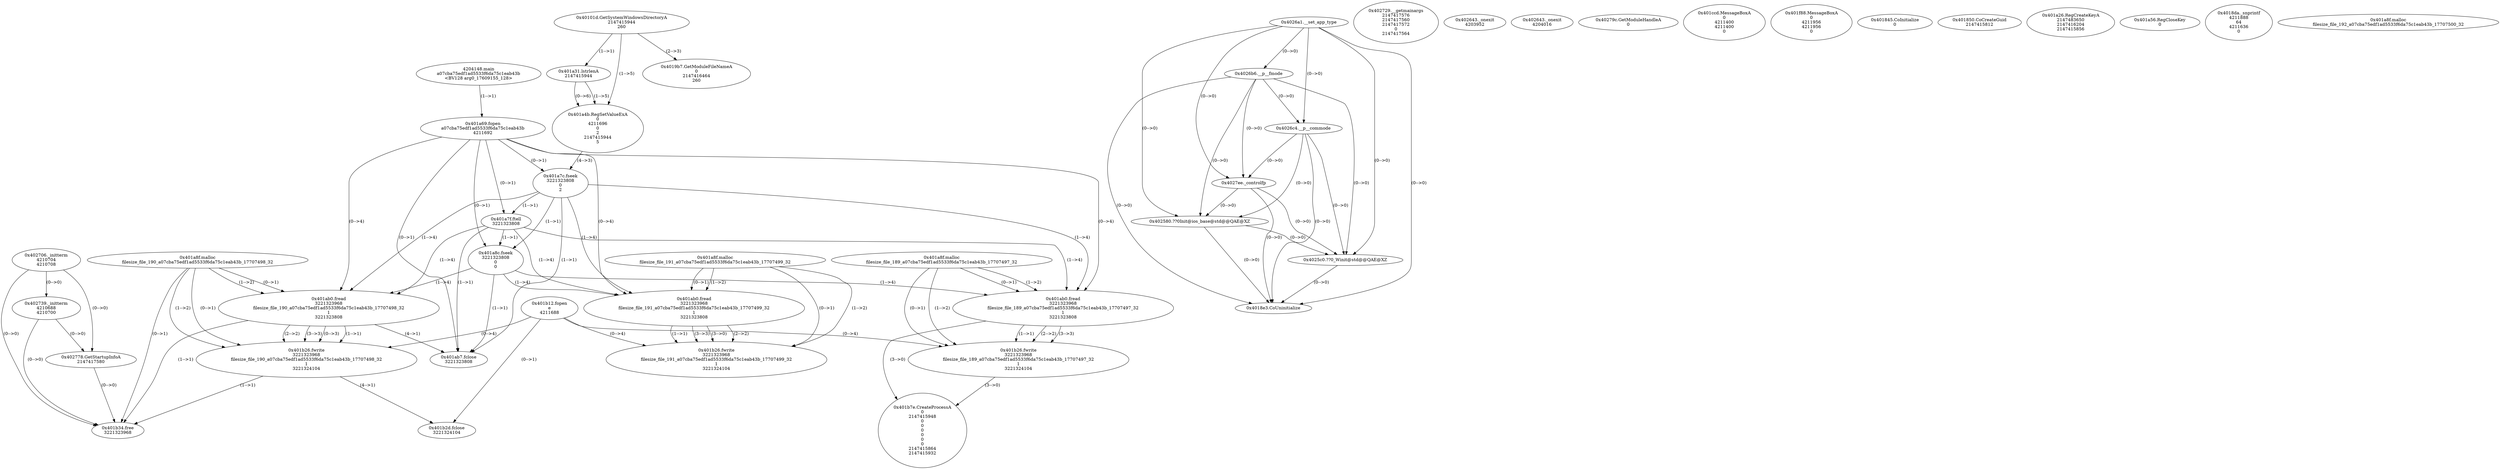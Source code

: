 // Global SCDG with merge call
digraph {
	0 [label="4204148.main
a07cba75edf1ad5533f6da75c1eab43b
<BV128 arg0_17609155_128>"]
	1 [label="0x4026a1.__set_app_type
"]
	2 [label="0x4026b6.__p__fmode
"]
	1 -> 2 [label="(0-->0)"]
	3 [label="0x4026c4.__p__commode
"]
	1 -> 3 [label="(0-->0)"]
	2 -> 3 [label="(0-->0)"]
	4 [label="0x4027ee._controlfp
"]
	1 -> 4 [label="(0-->0)"]
	2 -> 4 [label="(0-->0)"]
	3 -> 4 [label="(0-->0)"]
	5 [label="0x402706._initterm
4210704
4210708"]
	6 [label="0x402729.__getmainargs
2147417576
2147417560
2147417572
0
2147417564"]
	7 [label="0x402739._initterm
4210688
4210700"]
	5 -> 7 [label="(0-->0)"]
	8 [label="0x402580.??0Init@ios_base@std@@QAE@XZ
"]
	1 -> 8 [label="(0-->0)"]
	2 -> 8 [label="(0-->0)"]
	3 -> 8 [label="(0-->0)"]
	4 -> 8 [label="(0-->0)"]
	9 [label="0x402643._onexit
4203952"]
	10 [label="0x4025c0.??0_Winit@std@@QAE@XZ
"]
	1 -> 10 [label="(0-->0)"]
	2 -> 10 [label="(0-->0)"]
	3 -> 10 [label="(0-->0)"]
	4 -> 10 [label="(0-->0)"]
	8 -> 10 [label="(0-->0)"]
	11 [label="0x402643._onexit
4204016"]
	12 [label="0x402778.GetStartupInfoA
2147417580"]
	5 -> 12 [label="(0-->0)"]
	7 -> 12 [label="(0-->0)"]
	13 [label="0x40279c.GetModuleHandleA
0"]
	14 [label="0x401ccd.MessageBoxA
0
4211400
4211400
0"]
	15 [label="0x401f88.MessageBoxA
0
4211956
4211956
0"]
	16 [label="0x401845.CoInitialize
0"]
	17 [label="0x401850.CoCreateGuid
2147415812"]
	18 [label="0x4018e3.CoUninitialize
"]
	1 -> 18 [label="(0-->0)"]
	2 -> 18 [label="(0-->0)"]
	3 -> 18 [label="(0-->0)"]
	4 -> 18 [label="(0-->0)"]
	8 -> 18 [label="(0-->0)"]
	10 -> 18 [label="(0-->0)"]
	19 [label="0x40101d.GetSystemWindowsDirectoryA
2147415944
260"]
	20 [label="0x4019b7.GetModuleFileNameA
0
2147416464
260"]
	19 -> 20 [label="(2-->3)"]
	21 [label="0x401a26.RegCreateKeyA
2147483650
2147416204
2147415856"]
	22 [label="0x401a31.lstrlenA
2147415944"]
	19 -> 22 [label="(1-->1)"]
	23 [label="0x401a4b.RegSetValueExA
0
4211696
0
2
2147415944
5"]
	19 -> 23 [label="(1-->5)"]
	22 -> 23 [label="(1-->5)"]
	22 -> 23 [label="(0-->6)"]
	24 [label="0x401a56.RegCloseKey
0"]
	25 [label="0x401a69.fopen
a07cba75edf1ad5533f6da75c1eab43b
4211692"]
	0 -> 25 [label="(1-->1)"]
	26 [label="0x401a7c.fseek
3221323808
0
2"]
	25 -> 26 [label="(0-->1)"]
	23 -> 26 [label="(4-->3)"]
	27 [label="0x401a7f.ftell
3221323808"]
	25 -> 27 [label="(0-->1)"]
	26 -> 27 [label="(1-->1)"]
	28 [label="0x401a8c.fseek
3221323808
0
0"]
	25 -> 28 [label="(0-->1)"]
	26 -> 28 [label="(1-->1)"]
	27 -> 28 [label="(1-->1)"]
	29 [label="0x401a8f.malloc
filesize_file_190_a07cba75edf1ad5533f6da75c1eab43b_17707498_32"]
	30 [label="0x401ab0.fread
3221323968
filesize_file_190_a07cba75edf1ad5533f6da75c1eab43b_17707498_32
1
3221323808"]
	29 -> 30 [label="(0-->1)"]
	29 -> 30 [label="(1-->2)"]
	25 -> 30 [label="(0-->4)"]
	26 -> 30 [label="(1-->4)"]
	27 -> 30 [label="(1-->4)"]
	28 -> 30 [label="(1-->4)"]
	31 [label="0x401ab7.fclose
3221323808"]
	25 -> 31 [label="(0-->1)"]
	26 -> 31 [label="(1-->1)"]
	27 -> 31 [label="(1-->1)"]
	28 -> 31 [label="(1-->1)"]
	30 -> 31 [label="(4-->1)"]
	32 [label="0x401b12.fopen
e
4211688"]
	33 [label="0x401b26.fwrite
3221323968
filesize_file_190_a07cba75edf1ad5533f6da75c1eab43b_17707498_32
1
3221324104"]
	29 -> 33 [label="(0-->1)"]
	30 -> 33 [label="(1-->1)"]
	29 -> 33 [label="(1-->2)"]
	30 -> 33 [label="(2-->2)"]
	30 -> 33 [label="(3-->3)"]
	30 -> 33 [label="(0-->3)"]
	32 -> 33 [label="(0-->4)"]
	34 [label="0x401b2d.fclose
3221324104"]
	32 -> 34 [label="(0-->1)"]
	33 -> 34 [label="(4-->1)"]
	35 [label="0x401b34.free
3221323968"]
	29 -> 35 [label="(0-->1)"]
	30 -> 35 [label="(1-->1)"]
	33 -> 35 [label="(1-->1)"]
	5 -> 35 [label="(0-->0)"]
	7 -> 35 [label="(0-->0)"]
	12 -> 35 [label="(0-->0)"]
	36 [label="0x401a8f.malloc
filesize_file_189_a07cba75edf1ad5533f6da75c1eab43b_17707497_32"]
	37 [label="0x4018da._snprintf
4211888
64
4211636
0"]
	38 [label="0x401a8f.malloc
filesize_file_191_a07cba75edf1ad5533f6da75c1eab43b_17707499_32"]
	39 [label="0x401a8f.malloc
filesize_file_192_a07cba75edf1ad5533f6da75c1eab43b_17707500_32"]
	40 [label="0x401ab0.fread
3221323968
filesize_file_191_a07cba75edf1ad5533f6da75c1eab43b_17707499_32
1
3221323808"]
	38 -> 40 [label="(0-->1)"]
	38 -> 40 [label="(1-->2)"]
	25 -> 40 [label="(0-->4)"]
	26 -> 40 [label="(1-->4)"]
	27 -> 40 [label="(1-->4)"]
	28 -> 40 [label="(1-->4)"]
	41 [label="0x401ab0.fread
3221323968
filesize_file_189_a07cba75edf1ad5533f6da75c1eab43b_17707497_32
1
3221323808"]
	36 -> 41 [label="(0-->1)"]
	36 -> 41 [label="(1-->2)"]
	25 -> 41 [label="(0-->4)"]
	26 -> 41 [label="(1-->4)"]
	27 -> 41 [label="(1-->4)"]
	28 -> 41 [label="(1-->4)"]
	42 [label="0x401b26.fwrite
3221323968
filesize_file_189_a07cba75edf1ad5533f6da75c1eab43b_17707497_32
1
3221324104"]
	36 -> 42 [label="(0-->1)"]
	41 -> 42 [label="(1-->1)"]
	36 -> 42 [label="(1-->2)"]
	41 -> 42 [label="(2-->2)"]
	41 -> 42 [label="(3-->3)"]
	32 -> 42 [label="(0-->4)"]
	43 [label="0x401b7e.CreateProcessA
0
2147415948
0
0
0
0
0
0
2147415864
2147415932"]
	41 -> 43 [label="(3-->0)"]
	42 -> 43 [label="(3-->0)"]
	44 [label="0x401b26.fwrite
3221323968
filesize_file_191_a07cba75edf1ad5533f6da75c1eab43b_17707499_32
1
3221324104"]
	38 -> 44 [label="(0-->1)"]
	40 -> 44 [label="(1-->1)"]
	38 -> 44 [label="(1-->2)"]
	40 -> 44 [label="(2-->2)"]
	40 -> 44 [label="(3-->3)"]
	32 -> 44 [label="(0-->4)"]
	40 -> 44 [label="(3-->0)"]
}
